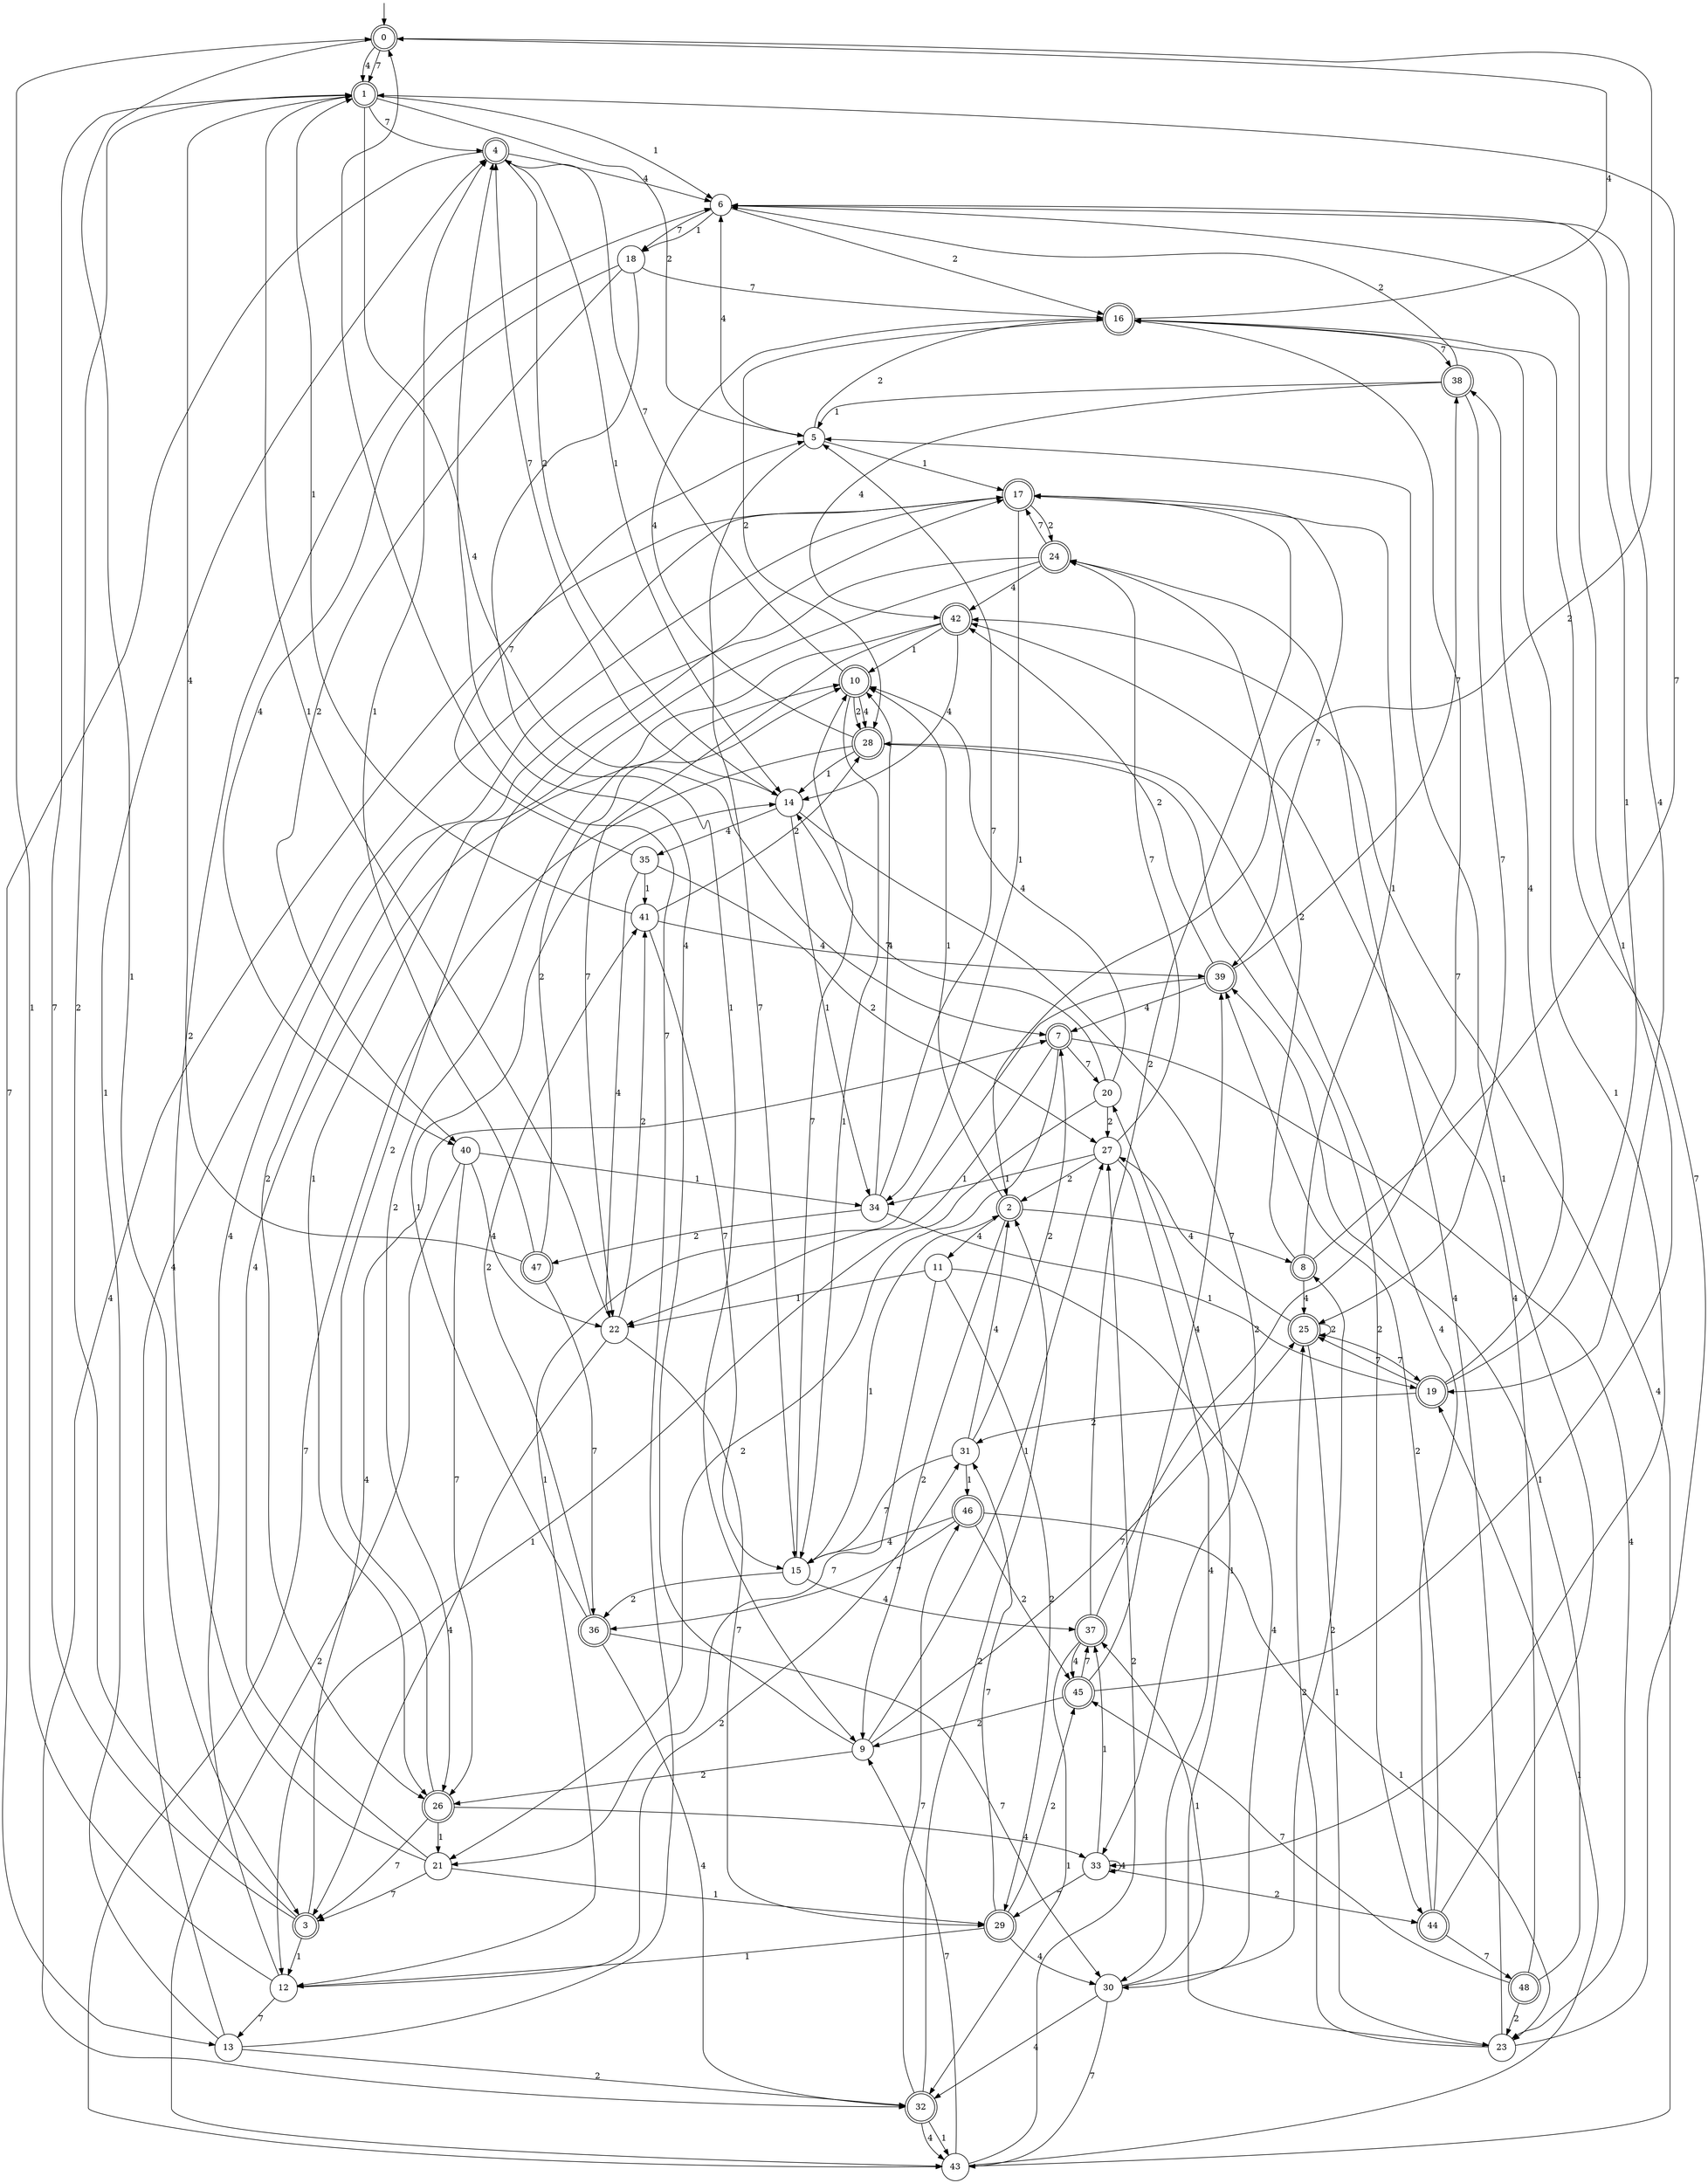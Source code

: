 digraph g {

	s0 [shape="doublecircle" label="0"];
	s1 [shape="doublecircle" label="1"];
	s2 [shape="doublecircle" label="2"];
	s3 [shape="doublecircle" label="3"];
	s4 [shape="doublecircle" label="4"];
	s5 [shape="circle" label="5"];
	s6 [shape="circle" label="6"];
	s7 [shape="doublecircle" label="7"];
	s8 [shape="doublecircle" label="8"];
	s9 [shape="circle" label="9"];
	s10 [shape="doublecircle" label="10"];
	s11 [shape="circle" label="11"];
	s12 [shape="circle" label="12"];
	s13 [shape="circle" label="13"];
	s14 [shape="circle" label="14"];
	s15 [shape="circle" label="15"];
	s16 [shape="doublecircle" label="16"];
	s17 [shape="doublecircle" label="17"];
	s18 [shape="circle" label="18"];
	s19 [shape="doublecircle" label="19"];
	s20 [shape="circle" label="20"];
	s21 [shape="circle" label="21"];
	s22 [shape="circle" label="22"];
	s23 [shape="circle" label="23"];
	s24 [shape="doublecircle" label="24"];
	s25 [shape="doublecircle" label="25"];
	s26 [shape="doublecircle" label="26"];
	s27 [shape="circle" label="27"];
	s28 [shape="doublecircle" label="28"];
	s29 [shape="doublecircle" label="29"];
	s30 [shape="circle" label="30"];
	s31 [shape="circle" label="31"];
	s32 [shape="doublecircle" label="32"];
	s33 [shape="circle" label="33"];
	s34 [shape="circle" label="34"];
	s35 [shape="circle" label="35"];
	s36 [shape="doublecircle" label="36"];
	s37 [shape="doublecircle" label="37"];
	s38 [shape="doublecircle" label="38"];
	s39 [shape="doublecircle" label="39"];
	s40 [shape="circle" label="40"];
	s41 [shape="circle" label="41"];
	s42 [shape="doublecircle" label="42"];
	s43 [shape="circle" label="43"];
	s44 [shape="doublecircle" label="44"];
	s45 [shape="doublecircle" label="45"];
	s46 [shape="doublecircle" label="46"];
	s47 [shape="doublecircle" label="47"];
	s48 [shape="doublecircle" label="48"];
	s0 -> s1 [label="7"];
	s0 -> s2 [label="2"];
	s0 -> s3 [label="1"];
	s0 -> s1 [label="4"];
	s1 -> s4 [label="7"];
	s1 -> s5 [label="2"];
	s1 -> s6 [label="1"];
	s1 -> s7 [label="4"];
	s2 -> s8 [label="7"];
	s2 -> s9 [label="2"];
	s2 -> s10 [label="1"];
	s2 -> s11 [label="4"];
	s3 -> s1 [label="7"];
	s3 -> s1 [label="2"];
	s3 -> s12 [label="1"];
	s3 -> s7 [label="4"];
	s4 -> s13 [label="7"];
	s4 -> s14 [label="2"];
	s4 -> s14 [label="1"];
	s4 -> s6 [label="4"];
	s5 -> s15 [label="7"];
	s5 -> s16 [label="2"];
	s5 -> s17 [label="1"];
	s5 -> s6 [label="4"];
	s6 -> s18 [label="7"];
	s6 -> s16 [label="2"];
	s6 -> s18 [label="1"];
	s6 -> s19 [label="4"];
	s7 -> s20 [label="7"];
	s7 -> s21 [label="2"];
	s7 -> s22 [label="1"];
	s7 -> s23 [label="4"];
	s8 -> s1 [label="7"];
	s8 -> s24 [label="2"];
	s8 -> s17 [label="1"];
	s8 -> s25 [label="4"];
	s9 -> s25 [label="7"];
	s9 -> s26 [label="2"];
	s9 -> s27 [label="1"];
	s9 -> s4 [label="4"];
	s10 -> s4 [label="7"];
	s10 -> s28 [label="2"];
	s10 -> s15 [label="1"];
	s10 -> s28 [label="4"];
	s11 -> s21 [label="7"];
	s11 -> s29 [label="2"];
	s11 -> s22 [label="1"];
	s11 -> s30 [label="4"];
	s12 -> s13 [label="7"];
	s12 -> s31 [label="2"];
	s12 -> s0 [label="1"];
	s12 -> s17 [label="4"];
	s13 -> s0 [label="7"];
	s13 -> s32 [label="2"];
	s13 -> s4 [label="1"];
	s13 -> s17 [label="4"];
	s14 -> s4 [label="7"];
	s14 -> s33 [label="2"];
	s14 -> s34 [label="1"];
	s14 -> s35 [label="4"];
	s15 -> s10 [label="7"];
	s15 -> s36 [label="2"];
	s15 -> s2 [label="1"];
	s15 -> s37 [label="4"];
	s16 -> s38 [label="7"];
	s16 -> s28 [label="2"];
	s16 -> s33 [label="1"];
	s16 -> s0 [label="4"];
	s17 -> s39 [label="7"];
	s17 -> s24 [label="2"];
	s17 -> s34 [label="1"];
	s17 -> s32 [label="4"];
	s18 -> s16 [label="7"];
	s18 -> s40 [label="2"];
	s18 -> s9 [label="1"];
	s18 -> s40 [label="4"];
	s19 -> s25 [label="7"];
	s19 -> s31 [label="2"];
	s19 -> s6 [label="1"];
	s19 -> s38 [label="4"];
	s20 -> s14 [label="7"];
	s20 -> s27 [label="2"];
	s20 -> s12 [label="1"];
	s20 -> s10 [label="4"];
	s21 -> s3 [label="7"];
	s21 -> s6 [label="2"];
	s21 -> s29 [label="1"];
	s21 -> s10 [label="4"];
	s22 -> s29 [label="7"];
	s22 -> s41 [label="2"];
	s22 -> s1 [label="1"];
	s22 -> s3 [label="4"];
	s23 -> s16 [label="7"];
	s23 -> s25 [label="2"];
	s23 -> s20 [label="1"];
	s23 -> s24 [label="4"];
	s24 -> s17 [label="7"];
	s24 -> s26 [label="2"];
	s24 -> s26 [label="1"];
	s24 -> s42 [label="4"];
	s25 -> s19 [label="7"];
	s25 -> s25 [label="2"];
	s25 -> s23 [label="1"];
	s25 -> s27 [label="4"];
	s26 -> s3 [label="7"];
	s26 -> s17 [label="2"];
	s26 -> s21 [label="1"];
	s26 -> s33 [label="4"];
	s27 -> s24 [label="7"];
	s27 -> s2 [label="2"];
	s27 -> s34 [label="1"];
	s27 -> s30 [label="4"];
	s28 -> s43 [label="7"];
	s28 -> s44 [label="2"];
	s28 -> s14 [label="1"];
	s28 -> s16 [label="4"];
	s29 -> s31 [label="7"];
	s29 -> s45 [label="2"];
	s29 -> s12 [label="1"];
	s29 -> s30 [label="4"];
	s30 -> s43 [label="7"];
	s30 -> s8 [label="2"];
	s30 -> s37 [label="1"];
	s30 -> s32 [label="4"];
	s31 -> s15 [label="7"];
	s31 -> s7 [label="2"];
	s31 -> s46 [label="1"];
	s31 -> s2 [label="4"];
	s32 -> s46 [label="7"];
	s32 -> s2 [label="2"];
	s32 -> s43 [label="1"];
	s32 -> s43 [label="4"];
	s33 -> s29 [label="7"];
	s33 -> s44 [label="2"];
	s33 -> s37 [label="1"];
	s33 -> s33 [label="4"];
	s34 -> s5 [label="7"];
	s34 -> s47 [label="2"];
	s34 -> s19 [label="1"];
	s34 -> s10 [label="4"];
	s35 -> s5 [label="7"];
	s35 -> s27 [label="2"];
	s35 -> s41 [label="1"];
	s35 -> s22 [label="4"];
	s36 -> s30 [label="7"];
	s36 -> s41 [label="2"];
	s36 -> s14 [label="1"];
	s36 -> s32 [label="4"];
	s37 -> s16 [label="7"];
	s37 -> s17 [label="2"];
	s37 -> s32 [label="1"];
	s37 -> s45 [label="4"];
	s38 -> s25 [label="7"];
	s38 -> s6 [label="2"];
	s38 -> s5 [label="1"];
	s38 -> s42 [label="4"];
	s39 -> s38 [label="7"];
	s39 -> s42 [label="2"];
	s39 -> s12 [label="1"];
	s39 -> s7 [label="4"];
	s40 -> s26 [label="7"];
	s40 -> s43 [label="2"];
	s40 -> s34 [label="1"];
	s40 -> s22 [label="4"];
	s41 -> s15 [label="7"];
	s41 -> s28 [label="2"];
	s41 -> s1 [label="1"];
	s41 -> s39 [label="4"];
	s42 -> s22 [label="7"];
	s42 -> s26 [label="2"];
	s42 -> s10 [label="1"];
	s42 -> s14 [label="4"];
	s43 -> s9 [label="7"];
	s43 -> s27 [label="2"];
	s43 -> s19 [label="1"];
	s43 -> s42 [label="4"];
	s44 -> s48 [label="7"];
	s44 -> s39 [label="2"];
	s44 -> s5 [label="1"];
	s44 -> s28 [label="4"];
	s45 -> s37 [label="7"];
	s45 -> s9 [label="2"];
	s45 -> s6 [label="1"];
	s45 -> s39 [label="4"];
	s46 -> s36 [label="7"];
	s46 -> s45 [label="2"];
	s46 -> s23 [label="1"];
	s46 -> s15 [label="4"];
	s47 -> s36 [label="7"];
	s47 -> s10 [label="2"];
	s47 -> s4 [label="1"];
	s47 -> s1 [label="4"];
	s48 -> s45 [label="7"];
	s48 -> s23 [label="2"];
	s48 -> s39 [label="1"];
	s48 -> s42 [label="4"];

__start0 [label="" shape="none" width="0" height="0"];
__start0 -> s0;

}
